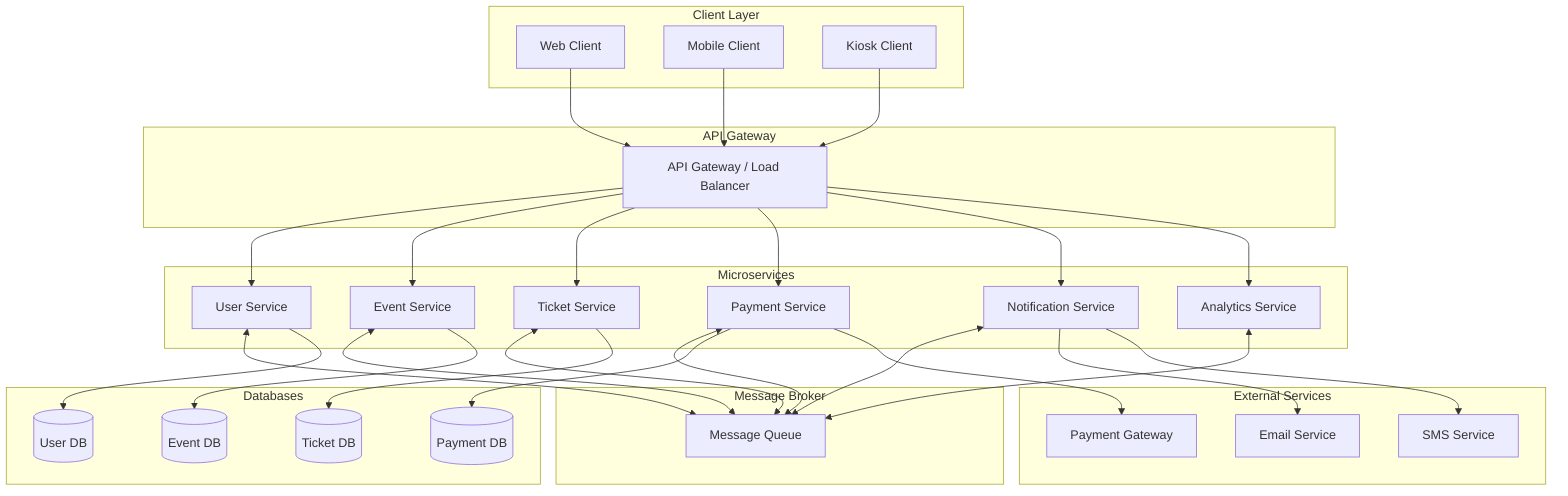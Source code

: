 graph TD
    subgraph "Client Layer"
        A1[Web Client]
        A2[Mobile Client]
        A3[Kiosk Client]
    end

    subgraph "API Gateway"
        B[API Gateway / Load Balancer]
    end

    subgraph "Microservices"
        C1[User Service]
        C2[Event Service]
        C3[Ticket Service]
        C4[Payment Service]
        C5[Notification Service]
        C6[Analytics Service]
    end

    subgraph "Message Broker"
        D[Message Queue]
    end

    subgraph "Databases"
        E1[(User DB)]
        E2[(Event DB)]
        E3[(Ticket DB)]
        E4[(Payment DB)]
    end

    subgraph "External Services"
        F1[Email Service]
        F2[SMS Service]
        F3[Payment Gateway]
    end

    A1 --> B
    A2 --> B
    A3 --> B
    B --> C1
    B --> C2
    B --> C3
    B --> C4
    B --> C5
    B --> C6
    C1 <--> D
    C2 <--> D
    C3 <--> D
    C4 <--> D
    C5 <--> D
    C6 <--> D
    C1 --> E1
    C2 --> E2
    C3 --> E3
    C4 --> E4
    C5 --> F1
    C5 --> F2
    C4 --> F3